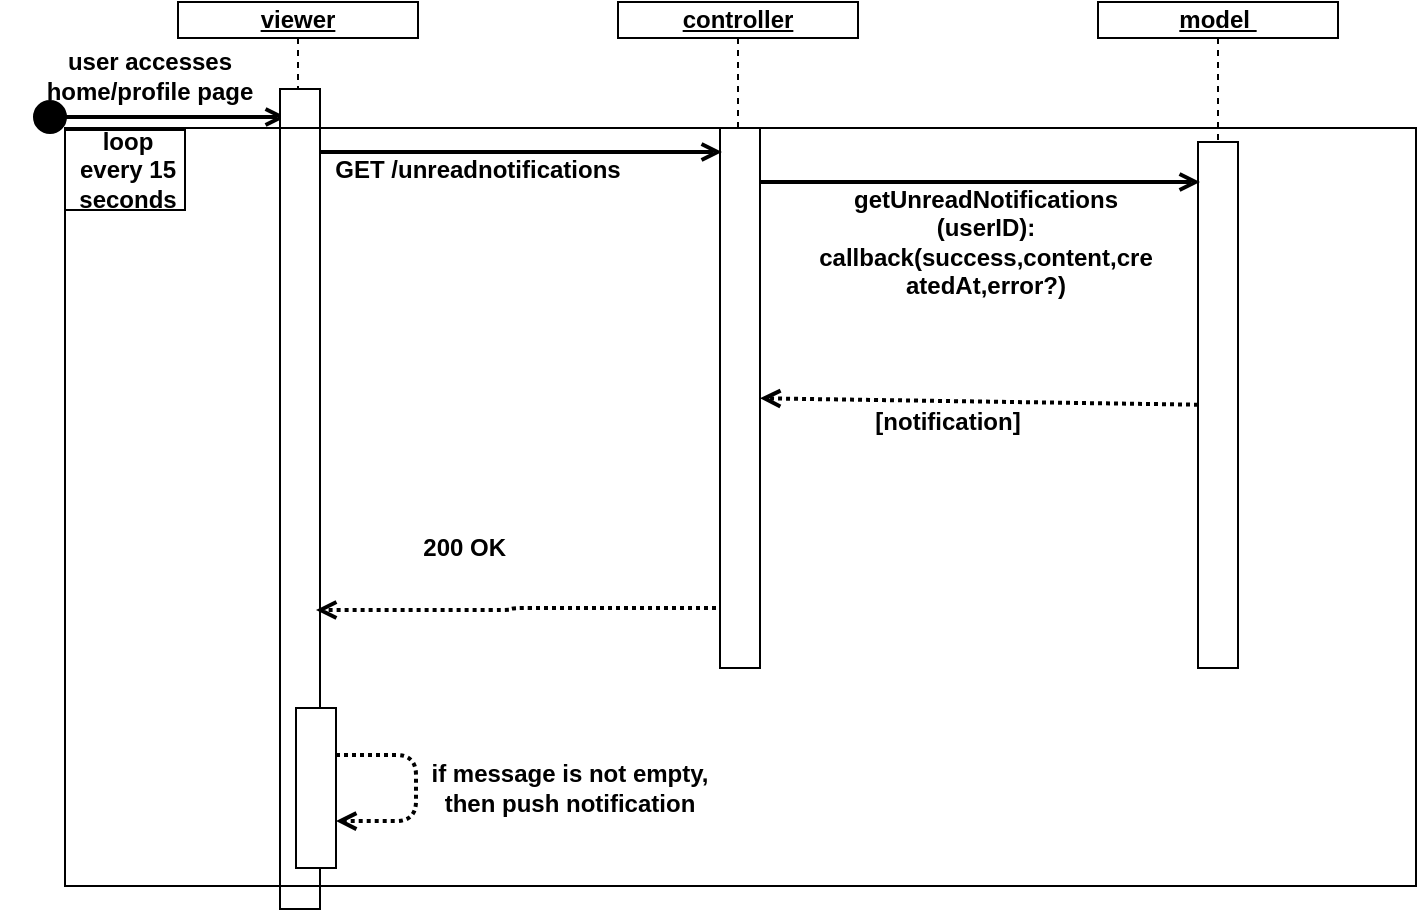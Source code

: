 <mxfile version="17.0.0" type="device"><diagram id="bLNHrJwJ8SVz2Z7P9luw" name="Page-1"><mxGraphModel dx="1185" dy="623" grid="1" gridSize="10" guides="1" tooltips="1" connect="1" arrows="1" fold="1" page="1" pageScale="1" pageWidth="827" pageHeight="1169" math="0" shadow="0"><root><mxCell id="0"/><mxCell id="1" parent="0"/><mxCell id="-ubt34dE8VMtw2WTv6oI-837" style="shape=rect;fillColor=none;strokeColor=none;shadow=0;strokeWidth=1;opacity=100.0;gliffyId=22;" vertex="1" parent="1"><mxGeometry x="409" y="540" width="120" height="100" as="geometry"/></mxCell><mxCell id="-ubt34dE8VMtw2WTv6oI-838" value="&lt;div style='width: 117.0px;height:auto;word-break: break-word;'&gt;&lt;div align=&quot;center&quot;&gt;&lt;span style=&quot;font-size: 12px; font-family: Arial; white-space: pre-wrap; font-weight: bold; text-decoration: underline; line-height: 14px; color: rgb(0, 0, 0);&quot;&gt;viewer&lt;/span&gt;&lt;/div&gt;&lt;/div&gt;" style="shape=rect;shadow=0;strokeWidth=1;fillColor=#FFFFFF;strokeColor=#000000;opacity=100.0;html=1;nl2Br=0;verticalAlign=top;align=center;spacingLeft=0.0;spacingRight=0;spacingTop=-5.0;spacingBottom=2;whiteSpace=wrap;gliffyId=23;" vertex="1" parent="-ubt34dE8VMtw2WTv6oI-837"><mxGeometry width="120" height="18" as="geometry"/></mxCell><mxCell id="-ubt34dE8VMtw2WTv6oI-839" style="shape=line;direction=south;dashed=1;shadow=0;strokeWidth=1;fillColor=#FFFFFF;strokeColor=#000000;opacity=100.0;gliffyId=25;" vertex="1" parent="-ubt34dE8VMtw2WTv6oI-837"><mxGeometry y="18" width="120" height="82" as="geometry"/></mxCell><mxCell id="-ubt34dE8VMtw2WTv6oI-840" style="shape=rect;fillColor=none;strokeColor=none;shadow=0;strokeWidth=1;opacity=100.0;gliffyId=18;" vertex="1" parent="1"><mxGeometry x="629" y="540" width="120" height="100" as="geometry"/></mxCell><mxCell id="-ubt34dE8VMtw2WTv6oI-841" value="&lt;div style='width: 117.0px;height:auto;word-break: break-word;'&gt;&lt;div align=&quot;center&quot;&gt;&lt;span style=&quot;font-size: 12px; font-family: Arial; white-space: pre-wrap; font-weight: bold; text-decoration: underline; line-height: 14px; color: rgb(0, 0, 0);&quot;&gt;controller&lt;/span&gt;&lt;/div&gt;&lt;/div&gt;" style="shape=rect;shadow=0;strokeWidth=1;fillColor=#FFFFFF;strokeColor=#000000;opacity=100.0;html=1;nl2Br=0;verticalAlign=top;align=center;spacingLeft=0.0;spacingRight=0;spacingTop=-5.0;spacingBottom=2;whiteSpace=wrap;gliffyId=19;" vertex="1" parent="-ubt34dE8VMtw2WTv6oI-840"><mxGeometry width="120" height="18" as="geometry"/></mxCell><mxCell id="-ubt34dE8VMtw2WTv6oI-842" style="shape=line;direction=south;dashed=1;shadow=0;strokeWidth=1;fillColor=#FFFFFF;strokeColor=#000000;opacity=100.0;gliffyId=21;" vertex="1" parent="-ubt34dE8VMtw2WTv6oI-840"><mxGeometry y="18" width="120" height="82" as="geometry"/></mxCell><mxCell id="-ubt34dE8VMtw2WTv6oI-843" style="shape=rect;fillColor=none;strokeColor=none;shadow=0;strokeWidth=1;opacity=100.0;gliffyId=14;" vertex="1" parent="1"><mxGeometry x="869" y="540" width="120" height="100" as="geometry"/></mxCell><mxCell id="-ubt34dE8VMtw2WTv6oI-844" value="&lt;div style='width: 117.0px;height:auto;word-break: break-word;'&gt;&lt;div align=&quot;center&quot;&gt;&lt;span style=&quot;font-size: 12px; font-family: Arial; white-space: pre-wrap; font-weight: bold; text-decoration: underline; line-height: 14px; color: rgb(0, 0, 0);&quot;&gt;model &lt;/span&gt;&lt;/div&gt;&lt;div align=&quot;center&quot;&gt;&lt;span style=&quot;font-size: 12px; font-family: Arial; white-space: pre-wrap; font-weight: bold; text-decoration: none; line-height: 14px; color: rgb(0, 0, 0);&quot;&gt;&lt;/span&gt;&lt;/div&gt;&lt;/div&gt;" style="shape=rect;shadow=0;strokeWidth=1;fillColor=#FFFFFF;strokeColor=#000000;opacity=100.0;html=1;nl2Br=0;verticalAlign=top;align=center;spacingLeft=0.0;spacingRight=0;spacingTop=-5.0;spacingBottom=2;whiteSpace=wrap;gliffyId=15;" vertex="1" parent="-ubt34dE8VMtw2WTv6oI-843"><mxGeometry width="120" height="18" as="geometry"/></mxCell><mxCell id="-ubt34dE8VMtw2WTv6oI-845" style="shape=line;direction=south;dashed=1;shadow=0;strokeWidth=1;fillColor=#FFFFFF;strokeColor=#000000;opacity=100.0;gliffyId=17;" vertex="1" parent="-ubt34dE8VMtw2WTv6oI-843"><mxGeometry y="18" width="120" height="82" as="geometry"/></mxCell><mxCell id="-ubt34dE8VMtw2WTv6oI-846" style="shape=ellipse;perimeter=ellipsePerimeter;shadow=0;strokeWidth=2;fillColor=#000000;strokeColor=#000000;opacity=100.0;gliffyId=13;" vertex="1" parent="1"><mxGeometry x="337.5" y="590" width="15" height="15" as="geometry"/></mxCell><mxCell id="-ubt34dE8VMtw2WTv6oI-847" style="shape=filledEdge;strokeWidth=2;strokeColor=#000000;fillColor=none;startArrow=none;startFill=0;startSize=6;endArrow=open;endFill=0;endSize=6;rounded=1;gliffyId=12;edgeStyle=orthogonalEdgeStyle;" edge="1" parent="1" source="-ubt34dE8VMtw2WTv6oI-846"><mxGeometry width="100" height="100" relative="1" as="geometry"><mxPoint x="463.01" y="597.5" as="targetPoint"/><Array as="points"><mxPoint x="352.5" y="597.5"/><mxPoint x="389.337" y="597.5"/><mxPoint x="426.173" y="597.5"/></Array></mxGeometry></mxCell><mxCell id="-ubt34dE8VMtw2WTv6oI-848" value="&lt;div style=&quot;width: 147.0px ; height: auto ; word-break: break-word&quot;&gt;&lt;div align=&quot;center&quot;&gt;&lt;font face=&quot;arial&quot;&gt;&lt;span style=&quot;white-space: pre-wrap&quot;&gt;&lt;b&gt;user accesses home/profile page&lt;/b&gt;&lt;/span&gt;&lt;/font&gt;&lt;/div&gt;&lt;/div&gt;" style="text;html=1;nl2Br=0;html=1;nl2Br=0;verticalAlign=middle;align=center;spacingLeft=0.0;spacingRight=0;whiteSpace=wrap;gliffyId=11;" vertex="1" parent="1"><mxGeometry x="320" y="569.5" width="150" height="14" as="geometry"/></mxCell><mxCell id="-ubt34dE8VMtw2WTv6oI-849" style="shape=rect;shadow=0;strokeWidth=1;fillColor=#ffffff;strokeColor=#000000;opacity=100.0;gliffyId=10;" vertex="1" parent="1"><mxGeometry x="460" y="583.5" width="20" height="410" as="geometry"/></mxCell><mxCell id="-ubt34dE8VMtw2WTv6oI-850" style="shape=rect;shadow=0;strokeWidth=1;fillColor=#ffffff;strokeColor=#000000;opacity=100.0;gliffyId=9;" vertex="1" parent="1"><mxGeometry x="680" y="603" width="20" height="270" as="geometry"/></mxCell><mxCell id="-ubt34dE8VMtw2WTv6oI-851" style="shape=rect;shadow=0;strokeWidth=1;fillColor=#ffffff;strokeColor=#000000;opacity=100.0;gliffyId=8;" vertex="1" parent="1"><mxGeometry x="919" y="610" width="20" height="263" as="geometry"/></mxCell><mxCell id="-ubt34dE8VMtw2WTv6oI-852" style="shape=filledEdge;strokeWidth=2;strokeColor=#000000;fillColor=none;startArrow=none;startFill=0;startSize=6;endArrow=open;endFill=0;endSize=6;rounded=0;gliffyId=7;edgeStyle=orthogonalEdgeStyle;" edge="1" parent="1"><mxGeometry width="100" height="100" relative="1" as="geometry"><mxPoint x="479.978" y="615" as="sourcePoint"/><mxPoint x="681" y="615" as="targetPoint"/></mxGeometry></mxCell><mxCell id="-ubt34dE8VMtw2WTv6oI-853" value="&lt;div style=&quot;width: 157.0px ; height: auto ; word-break: break-word&quot;&gt;&lt;div align=&quot;center&quot;&gt;&lt;span style=&quot;font-size: 12px ; font-family: &amp;#34;arial&amp;#34; ; white-space: pre-wrap ; font-weight: bold ; line-height: 14px ; color: rgb(0 , 0 , 0)&quot;&gt;GET /unreadnotifications&lt;/span&gt;&lt;/div&gt;&lt;/div&gt;" style="text;html=1;nl2Br=0;html=1;nl2Br=0;verticalAlign=middle;align=center;spacingLeft=0.0;spacingRight=0;whiteSpace=wrap;gliffyId=6;" vertex="1" parent="1"><mxGeometry x="479" y="617" width="160" height="14" as="geometry"/></mxCell><mxCell id="-ubt34dE8VMtw2WTv6oI-854" style="shape=filledEdge;strokeWidth=2;strokeColor=#000000;fillColor=none;startArrow=none;startFill=0;startSize=6;endArrow=open;endFill=0;endSize=6;rounded=1;gliffyId=5;edgeStyle=orthogonalEdgeStyle;" edge="1" parent="1"><mxGeometry width="100" height="100" relative="1" as="geometry"><mxPoint x="700" y="630" as="sourcePoint"/><mxPoint x="920" y="630" as="targetPoint"/><Array as="points"><mxPoint x="810" y="630"/></Array></mxGeometry></mxCell><mxCell id="-ubt34dE8VMtw2WTv6oI-855" value="&lt;div style=&quot;width: 167.0px ; height: auto ; word-break: break-word&quot;&gt;&lt;div align=&quot;center&quot;&gt;&lt;span style=&quot;font-size: 12px ; font-family: &amp;#34;arial&amp;#34; ; white-space: pre-wrap ; font-weight: bold ; line-height: 14px ; color: rgb(0 , 0 , 0)&quot;&gt;getUnreadNotifications&lt;/span&gt;&lt;/div&gt;&lt;div align=&quot;center&quot;&gt;&lt;span style=&quot;font-size: 12px ; font-family: &amp;#34;arial&amp;#34; ; white-space: pre-wrap ; font-weight: bold ; line-height: 14px ; color: rgb(0 , 0 , 0)&quot;&gt;(userID):&lt;/span&gt;&lt;/div&gt;&lt;div align=&quot;center&quot;&gt;&lt;span style=&quot;font-size: 12px ; font-family: &amp;#34;arial&amp;#34; ; white-space: pre-wrap ; font-weight: bold ; line-height: 14px ; color: rgb(0 , 0 , 0)&quot;&gt;callback(success,content,createdAt,error?)&lt;/span&gt;&lt;/div&gt;&lt;/div&gt;" style="text;html=1;nl2Br=0;html=1;nl2Br=0;verticalAlign=middle;align=center;spacingLeft=0.0;spacingRight=0;whiteSpace=wrap;gliffyId=4;" vertex="1" parent="1"><mxGeometry x="728" y="653" width="170" height="14" as="geometry"/></mxCell><mxCell id="-ubt34dE8VMtw2WTv6oI-856" style="shape=filledEdge;strokeWidth=2;strokeColor=#000000;fillColor=none;startArrow=none;startFill=0;startSize=6;endArrow=open;endFill=0;endSize=6;rounded=1;dashed=1;fixDash=1;dashPattern=2.0 2.0;gliffyId=3;" edge="1" parent="1" source="-ubt34dE8VMtw2WTv6oI-851" target="-ubt34dE8VMtw2WTv6oI-850"><mxGeometry width="100" height="100" relative="1" as="geometry"><mxPoint x="700.979" y="710" as="targetPoint"/></mxGeometry></mxCell><mxCell id="-ubt34dE8VMtw2WTv6oI-857" style="shape=filledEdge;strokeWidth=2;strokeColor=#000000;fillColor=none;startArrow=none;startFill=0;startSize=6;endArrow=open;endFill=0;endSize=6;rounded=1;dashed=1;fixDash=1;dashPattern=2.0 2.0;gliffyId=2;edgeStyle=orthogonalEdgeStyle;" edge="1" parent="1"><mxGeometry width="100" height="100" relative="1" as="geometry"><mxPoint x="678" y="843" as="sourcePoint"/><mxPoint x="478" y="844" as="targetPoint"/><Array as="points"><mxPoint x="575.485" y="843"/><mxPoint x="575.485" y="843.5"/></Array></mxGeometry></mxCell><mxCell id="-ubt34dE8VMtw2WTv6oI-858" value="&lt;div style=&quot;width: 147.0px ; height: auto ; word-break: break-word&quot;&gt;&lt;div align=&quot;center&quot;&gt;&lt;span style=&quot;font-size: 12px ; font-family: &amp;#34;arial&amp;#34; ; white-space: pre-wrap ; font-weight: bold ; line-height: 14px ; color: rgb(0 , 0 , 0)&quot;&gt;200 OK &lt;/span&gt;&lt;/div&gt;&lt;/div&gt;" style="text;html=1;nl2Br=0;html=1;nl2Br=0;verticalAlign=middle;align=center;spacingLeft=0.0;spacingRight=0;whiteSpace=wrap;gliffyId=1;" vertex="1" parent="1"><mxGeometry x="479" y="798.5" width="150" height="28" as="geometry"/></mxCell><mxCell id="-ubt34dE8VMtw2WTv6oI-859" value="&lt;div style=&quot;width: 147.0px ; height: auto ; word-break: break-word&quot;&gt;&lt;div align=&quot;center&quot;&gt;&lt;font face=&quot;arial&quot;&gt;&lt;span style=&quot;white-space: pre-wrap&quot;&gt;&lt;b&gt;[notification]&lt;/b&gt;&lt;/span&gt;&lt;/font&gt;&lt;/div&gt;&lt;/div&gt;" style="text;html=1;nl2Br=0;html=1;nl2Br=0;verticalAlign=middle;align=center;spacingLeft=0.0;spacingRight=0;whiteSpace=wrap;gliffyId=30;" vertex="1" parent="1"><mxGeometry x="719" y="743" width="150" height="14" as="geometry"/></mxCell><mxCell id="-ubt34dE8VMtw2WTv6oI-860" style="shape=rect;shadow=0;strokeWidth=1;fillColor=#ffffff;strokeColor=#000000;opacity=100.0;gliffyId=41;" vertex="1" parent="1"><mxGeometry x="468" y="893" width="20" height="80" as="geometry"/></mxCell><mxCell id="-ubt34dE8VMtw2WTv6oI-861" style="shape=filledEdge;strokeWidth=2;strokeColor=#000000;fillColor=none;startArrow=none;startFill=0;startSize=6;endArrow=open;endFill=0;endSize=6;rounded=1;dashed=1;fixDash=1;dashPattern=2.0 2.0;gliffyId=43;edgeStyle=orthogonalEdgeStyle;" edge="1" parent="1" source="-ubt34dE8VMtw2WTv6oI-860" target="-ubt34dE8VMtw2WTv6oI-860"><mxGeometry width="100" height="100" relative="1" as="geometry"><Array as="points"><mxPoint x="488" y="916.431"/><mxPoint x="528" y="916.431"/><mxPoint x="528" y="949.569"/><mxPoint x="488" y="949.569"/></Array></mxGeometry></mxCell><mxCell id="-ubt34dE8VMtw2WTv6oI-862" value="&lt;div style='width: 147.0px;height:auto;word-break: break-word;'&gt;&lt;div align=&quot;center&quot;&gt;&lt;span style=&quot;font-size: 12px; font-family: Arial; white-space: pre-wrap; font-weight: bold; line-height: 14px; color: rgb(0, 0, 0);&quot;&gt;if message is not empty, then push notification&lt;/span&gt;&lt;/div&gt;&lt;/div&gt;" style="text;html=1;nl2Br=0;html=1;nl2Br=0;verticalAlign=middle;align=center;spacingLeft=0.0;spacingRight=0;whiteSpace=wrap;gliffyId=44;" vertex="1" parent="1"><mxGeometry x="530" y="919" width="150" height="28" as="geometry"/></mxCell><mxCell id="-ubt34dE8VMtw2WTv6oI-863" style="shape=rect;shadow=0;strokeWidth=1;fillColor=none;pointerEvents=0;strokeColor=#000000;opacity=100.0;gliffyId=46;" vertex="1" parent="1"><mxGeometry x="352.5" y="603" width="675.5" height="379" as="geometry"/></mxCell><mxCell id="-ubt34dE8VMtw2WTv6oI-864" value="&lt;div style=&quot;width: 53.0px ; height: auto ; word-break: break-word&quot;&gt;&lt;div align=&quot;center&quot;&gt;&lt;span style=&quot;font-size: 12px ; font-family: &amp;#34;arial&amp;#34; ; white-space: pre-wrap ; font-weight: bold ; line-height: 14px ; color: rgb(0 , 0 , 0)&quot;&gt;loop every 15 seconds&lt;/span&gt;&lt;/div&gt;&lt;/div&gt;" style="shape=rect;shadow=0;strokeWidth=1;fillColor=#ffffff;strokeColor=#000000;opacity=100.0;html=1;nl2Br=0;verticalAlign=middle;align=center;spacingLeft=2.0;spacingRight=0;whiteSpace=wrap;gliffyId=48;" vertex="1" parent="1"><mxGeometry x="352.5" y="604" width="60" height="40" as="geometry"/></mxCell></root></mxGraphModel></diagram></mxfile>